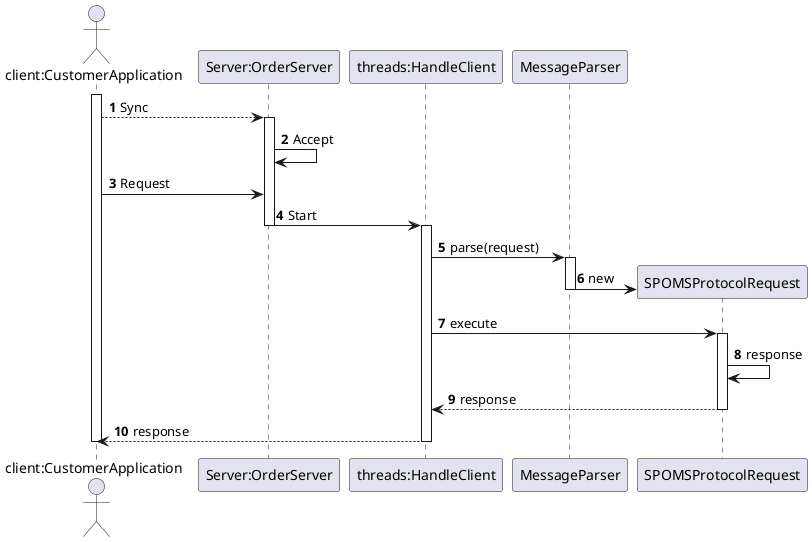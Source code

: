@startuml
autonumber
'hide footbox
actor "client:CustomerApplication" as Client
participant "Server:OrderServer" as Server
participant "threads:HandleClient" as Threads
participant "MessageParser" as MessageParser
participant "SPOMSProtocolRequest" as SPOMS


activate Client

Client --> Server : Sync
activate Server
Server -> Server : Accept
Client -> Server : Request
Server -> Threads : Start
deactivate Server
activate Threads
Threads -> MessageParser : parse(request)
activate MessageParser
MessageParser -> SPOMS **: new
deactivate MessageParser
Threads -> SPOMS : execute
activate SPOMS
SPOMS -> SPOMS : response
SPOMS --> Threads : response
deactivate SPOMS
Threads --> Client : response
deactivate Threads

deactivate Client

@enduml
